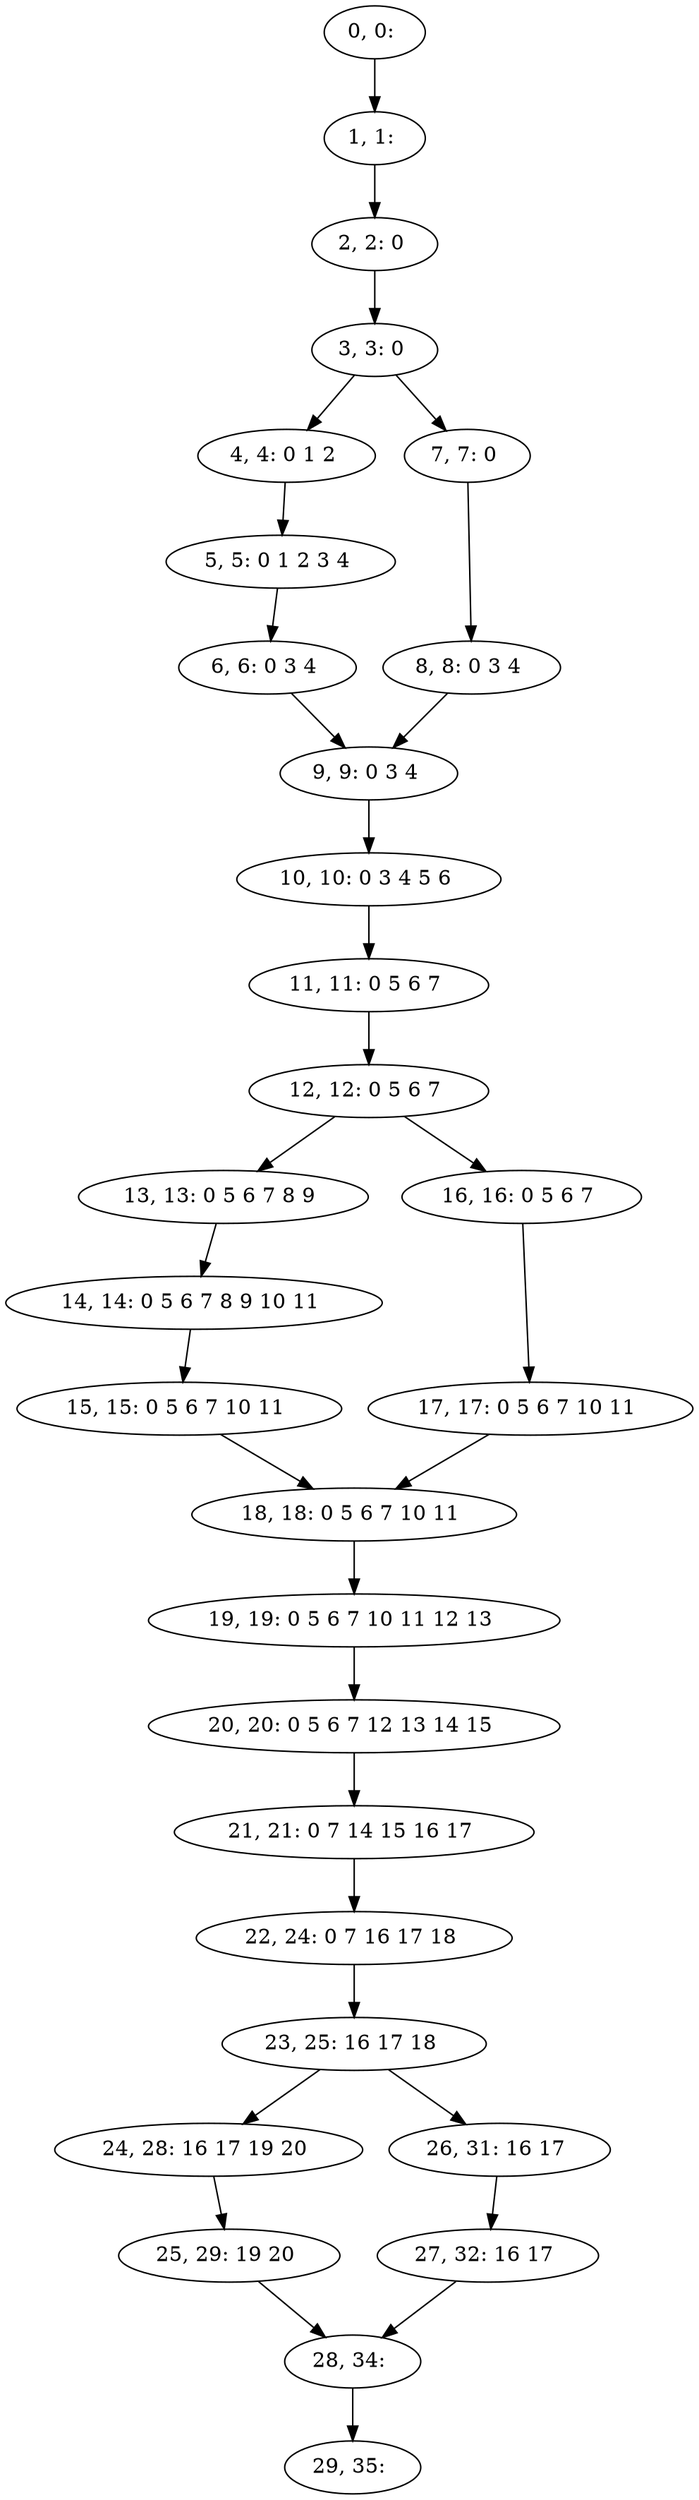 digraph G {
0[label="0, 0: "];
1[label="1, 1: "];
2[label="2, 2: 0 "];
3[label="3, 3: 0 "];
4[label="4, 4: 0 1 2 "];
5[label="5, 5: 0 1 2 3 4 "];
6[label="6, 6: 0 3 4 "];
7[label="7, 7: 0 "];
8[label="8, 8: 0 3 4 "];
9[label="9, 9: 0 3 4 "];
10[label="10, 10: 0 3 4 5 6 "];
11[label="11, 11: 0 5 6 7 "];
12[label="12, 12: 0 5 6 7 "];
13[label="13, 13: 0 5 6 7 8 9 "];
14[label="14, 14: 0 5 6 7 8 9 10 11 "];
15[label="15, 15: 0 5 6 7 10 11 "];
16[label="16, 16: 0 5 6 7 "];
17[label="17, 17: 0 5 6 7 10 11 "];
18[label="18, 18: 0 5 6 7 10 11 "];
19[label="19, 19: 0 5 6 7 10 11 12 13 "];
20[label="20, 20: 0 5 6 7 12 13 14 15 "];
21[label="21, 21: 0 7 14 15 16 17 "];
22[label="22, 24: 0 7 16 17 18 "];
23[label="23, 25: 16 17 18 "];
24[label="24, 28: 16 17 19 20 "];
25[label="25, 29: 19 20 "];
26[label="26, 31: 16 17 "];
27[label="27, 32: 16 17 "];
28[label="28, 34: "];
29[label="29, 35: "];
0->1 ;
1->2 ;
2->3 ;
3->4 ;
3->7 ;
4->5 ;
5->6 ;
6->9 ;
7->8 ;
8->9 ;
9->10 ;
10->11 ;
11->12 ;
12->13 ;
12->16 ;
13->14 ;
14->15 ;
15->18 ;
16->17 ;
17->18 ;
18->19 ;
19->20 ;
20->21 ;
21->22 ;
22->23 ;
23->24 ;
23->26 ;
24->25 ;
25->28 ;
26->27 ;
27->28 ;
28->29 ;
}
